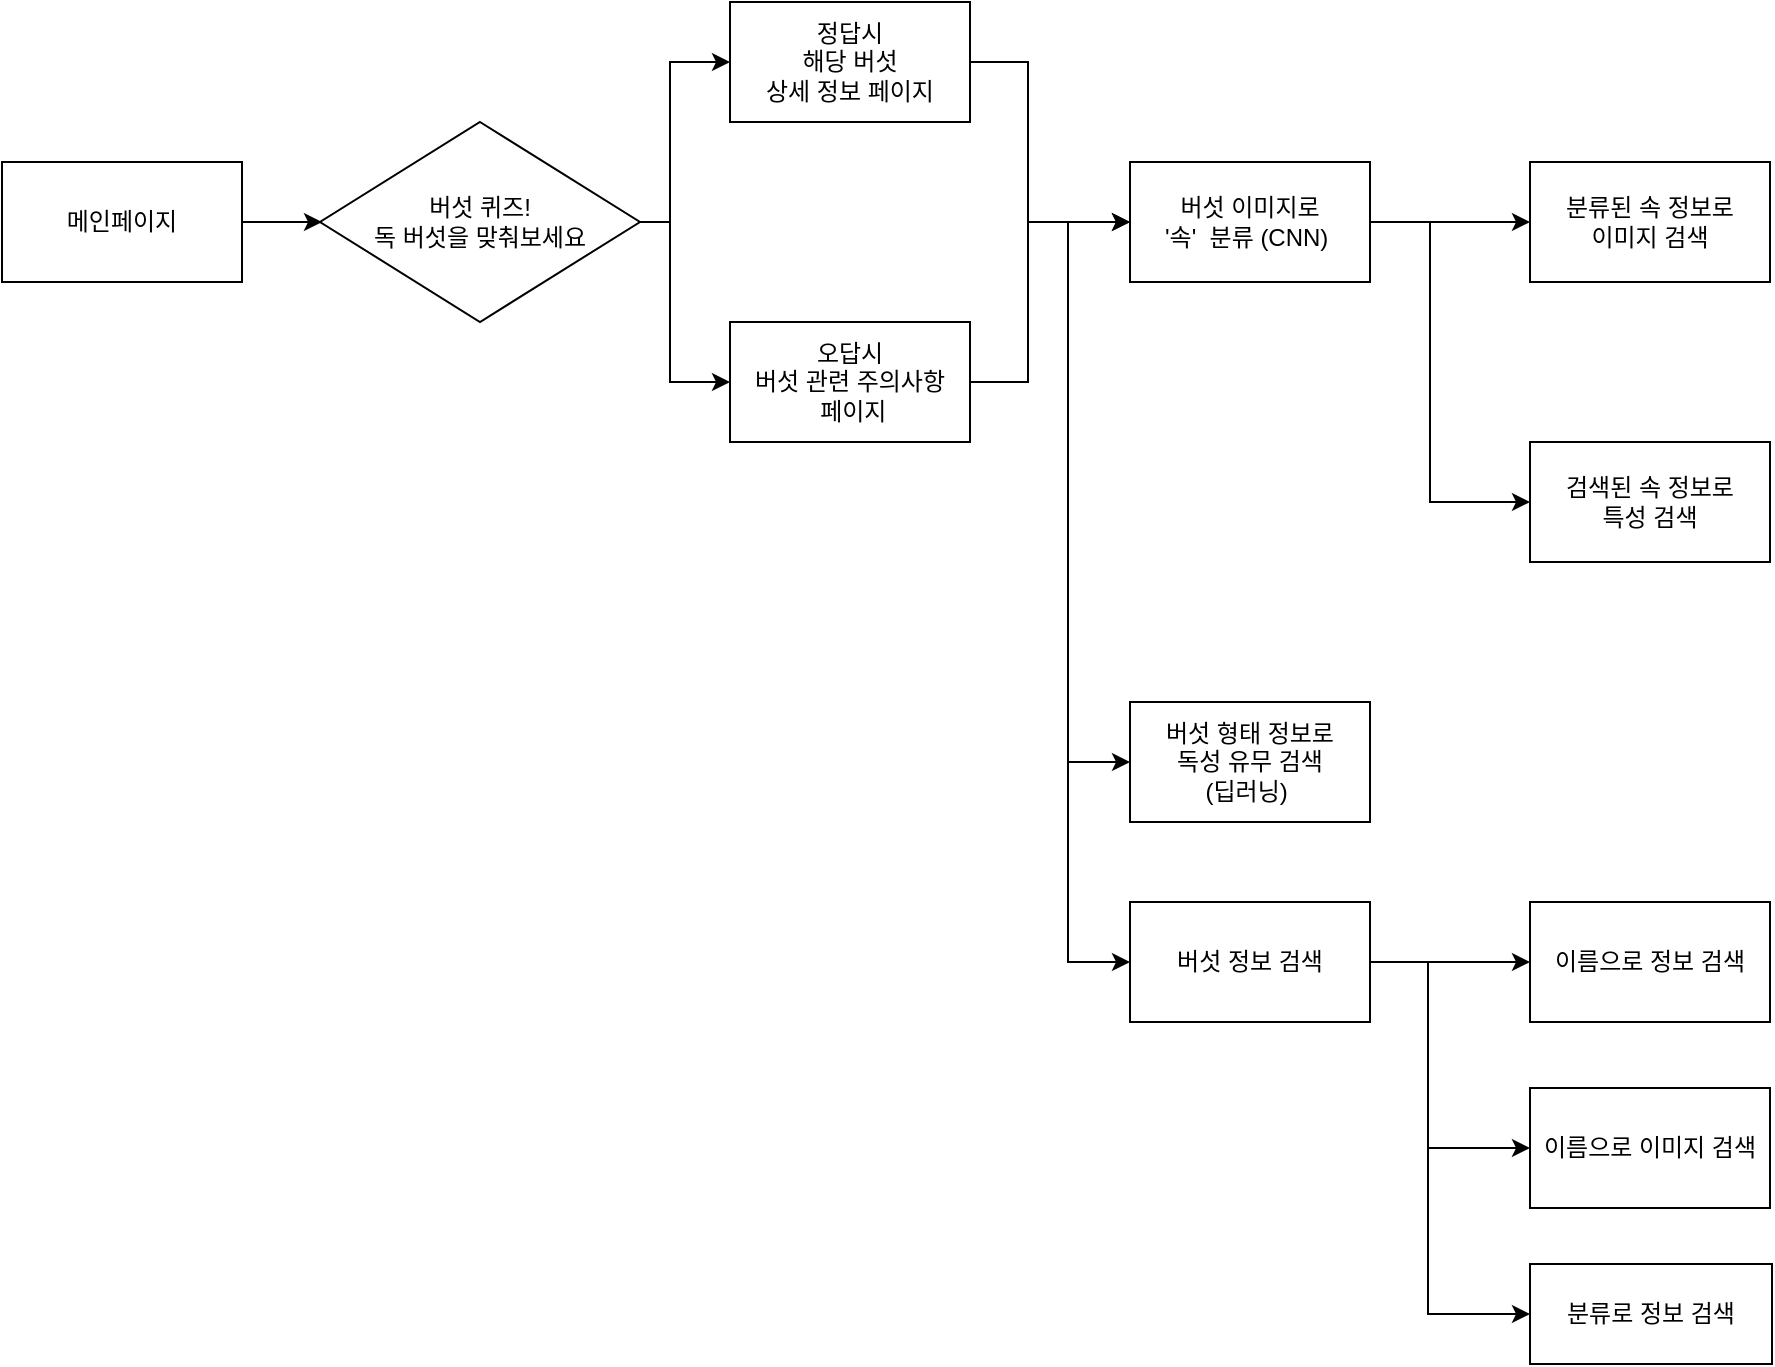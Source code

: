 <mxfile version="15.5.5" type="device"><diagram id="NYffVSemSmORPHlBYv4C" name="Page-1"><mxGraphModel dx="981" dy="526" grid="1" gridSize="10" guides="1" tooltips="1" connect="1" arrows="1" fold="1" page="1" pageScale="1" pageWidth="827" pageHeight="1169" math="0" shadow="0"><root><mxCell id="0"/><mxCell id="1" parent="0"/><mxCell id="mND4tGIQb1AJKG_Upvvn-4" value="" style="edgeStyle=orthogonalEdgeStyle;rounded=0;orthogonalLoop=1;jettySize=auto;html=1;" edge="1" parent="1" source="mND4tGIQb1AJKG_Upvvn-1"><mxGeometry relative="1" as="geometry"><mxPoint x="161" y="170" as="targetPoint"/></mxGeometry></mxCell><mxCell id="mND4tGIQb1AJKG_Upvvn-1" value="메인페이지" style="rounded=0;whiteSpace=wrap;html=1;" vertex="1" parent="1"><mxGeometry x="1" y="140" width="120" height="60" as="geometry"/></mxCell><mxCell id="mND4tGIQb1AJKG_Upvvn-6" value="" style="edgeStyle=orthogonalEdgeStyle;rounded=0;orthogonalLoop=1;jettySize=auto;html=1;entryX=0;entryY=0.5;entryDx=0;entryDy=0;" edge="1" parent="1" target="mND4tGIQb1AJKG_Upvvn-5"><mxGeometry relative="1" as="geometry"><mxPoint x="315" y="170" as="sourcePoint"/><Array as="points"><mxPoint x="335" y="170"/><mxPoint x="335" y="90"/></Array></mxGeometry></mxCell><mxCell id="mND4tGIQb1AJKG_Upvvn-9" value="" style="edgeStyle=orthogonalEdgeStyle;rounded=0;orthogonalLoop=1;jettySize=auto;html=1;exitX=1;exitY=0.5;exitDx=0;exitDy=0;" edge="1" parent="1" target="mND4tGIQb1AJKG_Upvvn-8"><mxGeometry relative="1" as="geometry"><mxPoint x="315" y="170" as="sourcePoint"/><Array as="points"><mxPoint x="335" y="170"/><mxPoint x="335" y="250"/></Array></mxGeometry></mxCell><mxCell id="mND4tGIQb1AJKG_Upvvn-14" value="" style="edgeStyle=orthogonalEdgeStyle;rounded=0;orthogonalLoop=1;jettySize=auto;html=1;" edge="1" parent="1" source="mND4tGIQb1AJKG_Upvvn-5" target="mND4tGIQb1AJKG_Upvvn-13"><mxGeometry relative="1" as="geometry"><Array as="points"><mxPoint x="514" y="90"/><mxPoint x="514" y="170"/></Array></mxGeometry></mxCell><mxCell id="mND4tGIQb1AJKG_Upvvn-5" value="정답시 &lt;br&gt;해당 버섯&lt;br&gt;상세 정보 페이지" style="rounded=0;whiteSpace=wrap;html=1;" vertex="1" parent="1"><mxGeometry x="365" y="60" width="120" height="60" as="geometry"/></mxCell><mxCell id="mND4tGIQb1AJKG_Upvvn-16" value="" style="edgeStyle=orthogonalEdgeStyle;rounded=0;orthogonalLoop=1;jettySize=auto;html=1;entryX=0;entryY=0.5;entryDx=0;entryDy=0;" edge="1" parent="1" source="mND4tGIQb1AJKG_Upvvn-8" target="mND4tGIQb1AJKG_Upvvn-13"><mxGeometry relative="1" as="geometry"><mxPoint x="525" y="180" as="targetPoint"/><Array as="points"><mxPoint x="514" y="250"/><mxPoint x="514" y="170"/></Array></mxGeometry></mxCell><mxCell id="mND4tGIQb1AJKG_Upvvn-8" value="오답시&lt;br&gt;버섯 관련 주의사항&lt;br&gt;&amp;nbsp;페이지" style="rounded=0;whiteSpace=wrap;html=1;" vertex="1" parent="1"><mxGeometry x="365" y="220" width="120" height="60" as="geometry"/></mxCell><mxCell id="mND4tGIQb1AJKG_Upvvn-18" value="" style="edgeStyle=orthogonalEdgeStyle;rounded=0;orthogonalLoop=1;jettySize=auto;html=1;" edge="1" parent="1" source="mND4tGIQb1AJKG_Upvvn-13" target="mND4tGIQb1AJKG_Upvvn-17"><mxGeometry relative="1" as="geometry"/></mxCell><mxCell id="mND4tGIQb1AJKG_Upvvn-22" value="" style="edgeStyle=orthogonalEdgeStyle;rounded=0;orthogonalLoop=1;jettySize=auto;html=1;" edge="1" parent="1" target="mND4tGIQb1AJKG_Upvvn-21"><mxGeometry relative="1" as="geometry"><mxPoint x="514" y="170" as="sourcePoint"/><Array as="points"><mxPoint x="534" y="170"/><mxPoint x="534" y="440"/></Array></mxGeometry></mxCell><mxCell id="mND4tGIQb1AJKG_Upvvn-13" value="버섯 이미지로 &lt;br&gt;'속'&amp;nbsp; 분류 (CNN)&amp;nbsp;" style="rounded=0;whiteSpace=wrap;html=1;" vertex="1" parent="1"><mxGeometry x="565" y="140" width="120" height="60" as="geometry"/></mxCell><mxCell id="mND4tGIQb1AJKG_Upvvn-20" value="" style="edgeStyle=orthogonalEdgeStyle;rounded=0;orthogonalLoop=1;jettySize=auto;html=1;exitX=1;exitY=0.5;exitDx=0;exitDy=0;entryX=0;entryY=0.5;entryDx=0;entryDy=0;" edge="1" parent="1" source="mND4tGIQb1AJKG_Upvvn-13" target="mND4tGIQb1AJKG_Upvvn-19"><mxGeometry relative="1" as="geometry"><Array as="points"><mxPoint x="715" y="170"/><mxPoint x="715" y="310"/></Array></mxGeometry></mxCell><mxCell id="mND4tGIQb1AJKG_Upvvn-17" value="분류된 속 정보로 &lt;br&gt;이미지 검색" style="rounded=0;whiteSpace=wrap;html=1;" vertex="1" parent="1"><mxGeometry x="765" y="140" width="120" height="60" as="geometry"/></mxCell><mxCell id="mND4tGIQb1AJKG_Upvvn-19" value="검색된 속 정보로 &lt;br&gt;특성 검색" style="rounded=0;whiteSpace=wrap;html=1;" vertex="1" parent="1"><mxGeometry x="765" y="280" width="120" height="60" as="geometry"/></mxCell><mxCell id="mND4tGIQb1AJKG_Upvvn-25" value="" style="edgeStyle=orthogonalEdgeStyle;rounded=0;orthogonalLoop=1;jettySize=auto;html=1;entryX=0;entryY=0.5;entryDx=0;entryDy=0;" edge="1" parent="1" target="mND4tGIQb1AJKG_Upvvn-24"><mxGeometry relative="1" as="geometry"><mxPoint x="514" y="170" as="sourcePoint"/><Array as="points"><mxPoint x="534" y="170"/><mxPoint x="534" y="540"/></Array></mxGeometry></mxCell><mxCell id="mND4tGIQb1AJKG_Upvvn-21" value="버섯 형태 정보로 &lt;br&gt;독성 유무 검색 &lt;br&gt;(딥러닝)&amp;nbsp;" style="rounded=0;whiteSpace=wrap;html=1;" vertex="1" parent="1"><mxGeometry x="565" y="410" width="120" height="60" as="geometry"/></mxCell><mxCell id="mND4tGIQb1AJKG_Upvvn-27" value="" style="edgeStyle=orthogonalEdgeStyle;rounded=0;orthogonalLoop=1;jettySize=auto;html=1;" edge="1" parent="1" source="mND4tGIQb1AJKG_Upvvn-24" target="mND4tGIQb1AJKG_Upvvn-26"><mxGeometry relative="1" as="geometry"/></mxCell><mxCell id="mND4tGIQb1AJKG_Upvvn-24" value="버섯 정보 검색" style="rounded=0;whiteSpace=wrap;html=1;" vertex="1" parent="1"><mxGeometry x="565" y="510" width="120" height="60" as="geometry"/></mxCell><mxCell id="mND4tGIQb1AJKG_Upvvn-29" value="" style="edgeStyle=orthogonalEdgeStyle;rounded=0;orthogonalLoop=1;jettySize=auto;html=1;entryX=0;entryY=0.5;entryDx=0;entryDy=0;" edge="1" parent="1" target="mND4tGIQb1AJKG_Upvvn-28"><mxGeometry relative="1" as="geometry"><mxPoint x="694" y="540" as="sourcePoint"/><Array as="points"><mxPoint x="714" y="540"/><mxPoint x="714" y="633"/></Array></mxGeometry></mxCell><mxCell id="mND4tGIQb1AJKG_Upvvn-26" value="이름으로 정보 검색" style="rounded=0;whiteSpace=wrap;html=1;" vertex="1" parent="1"><mxGeometry x="765" y="510" width="120" height="60" as="geometry"/></mxCell><mxCell id="mND4tGIQb1AJKG_Upvvn-31" value="" style="edgeStyle=orthogonalEdgeStyle;rounded=0;orthogonalLoop=1;jettySize=auto;html=1;entryX=0;entryY=0.5;entryDx=0;entryDy=0;" edge="1" parent="1" target="mND4tGIQb1AJKG_Upvvn-30"><mxGeometry relative="1" as="geometry"><mxPoint x="714" y="630" as="sourcePoint"/><mxPoint x="774" y="736" as="targetPoint"/><Array as="points"><mxPoint x="714" y="716"/></Array></mxGeometry></mxCell><mxCell id="mND4tGIQb1AJKG_Upvvn-28" value="이름으로 이미지 검색" style="rounded=0;whiteSpace=wrap;html=1;" vertex="1" parent="1"><mxGeometry x="765" y="603" width="120" height="60" as="geometry"/></mxCell><mxCell id="mND4tGIQb1AJKG_Upvvn-30" value="분류로 정보 검색" style="rounded=0;whiteSpace=wrap;html=1;" vertex="1" parent="1"><mxGeometry x="765" y="691" width="121" height="50" as="geometry"/></mxCell><mxCell id="mND4tGIQb1AJKG_Upvvn-33" value="&lt;span&gt;버섯 퀴즈!&lt;/span&gt;&lt;br&gt;&lt;span&gt;독 버섯을 맞춰보세요&lt;/span&gt;" style="rhombus;whiteSpace=wrap;html=1;" vertex="1" parent="1"><mxGeometry x="160" y="120" width="160" height="100" as="geometry"/></mxCell></root></mxGraphModel></diagram></mxfile>